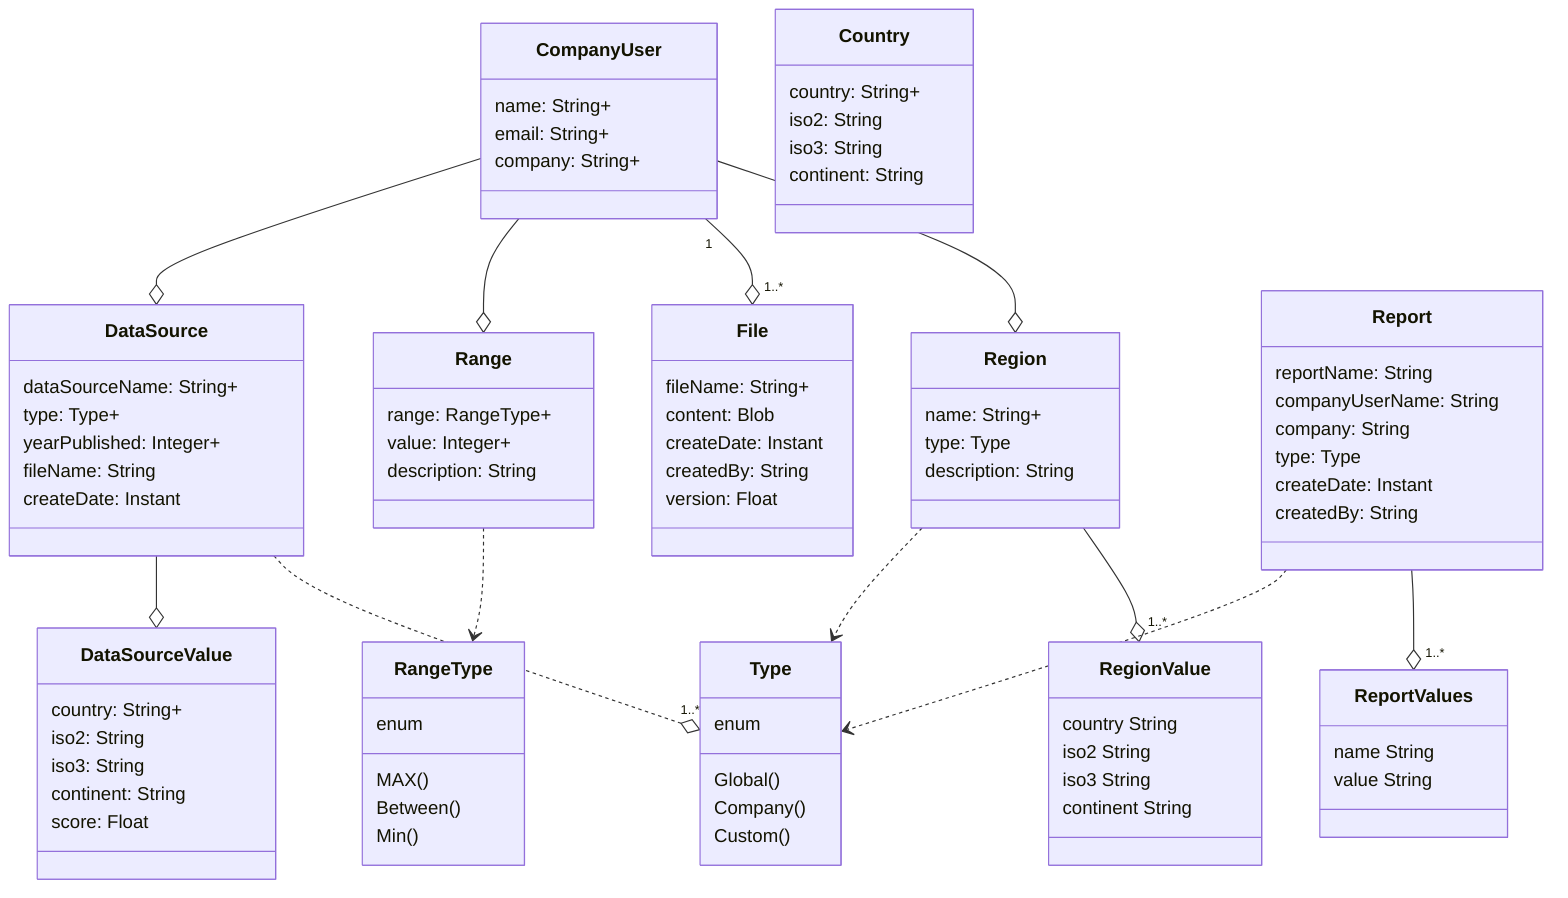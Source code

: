 classDiagram
%%CompanyUser
    class CompanyUser {
        name: String+
        email: String+
        company: String+
    }
%%Country
    class Country {
        country: String+
        iso2: String
        iso3: String
        continent: String
    }
%%DataSource
    class DataSource {
        dataSourceName: String+
        type: Type+
        yearPublished: Integer+
        fileName: String
        createDate: Instant
    }
%%Range
    class Range {
        range: RangeType+
        value: Integer+
        description: String
    }
%%File
    class File {
        fileName: String+
        content: Blob
        createDate: Instant
        createdBy: String
        version: Float
    }

%%Region
    class Region {
        name: String+
        type: Type
        description: String
    }
%% Report
    class Report {
        reportName: String
        companyUserName: String
        company: String
        type: Type
        createDate: Instant
        createdBy: String
    }
%% DataSourceValue
    class DataSourceValue {
        country: String+
        iso2: String
        iso3: String
        continent: String
        score: Float
    }
%% RangeType
    class RangeType {
        enum
        MAX()
        Between()
        Min()
    }
%% Type
    class Type {
        enum
        Global()
        Company()
        Custom()
    }
%% RegionValue
    class RegionValue {
        country String
        iso2 String
        iso3 String
        continent String
    }
%% ReportValues
    class ReportValues {
        name String
        value String
    }

%% Relations
    CompanyUser --o DataSource
    CompanyUser --o Range
    CompanyUser "1" --o "1..*" File
    CompanyUser --o Region
    DataSource --o DataSourceValue
    DataSource ..o "1..*" Type
    Range ..> RangeType
    Region ..> Type
    Region --o "1..*" RegionValue
    Report ..> Type
    Report --o "1..*" ReportValues